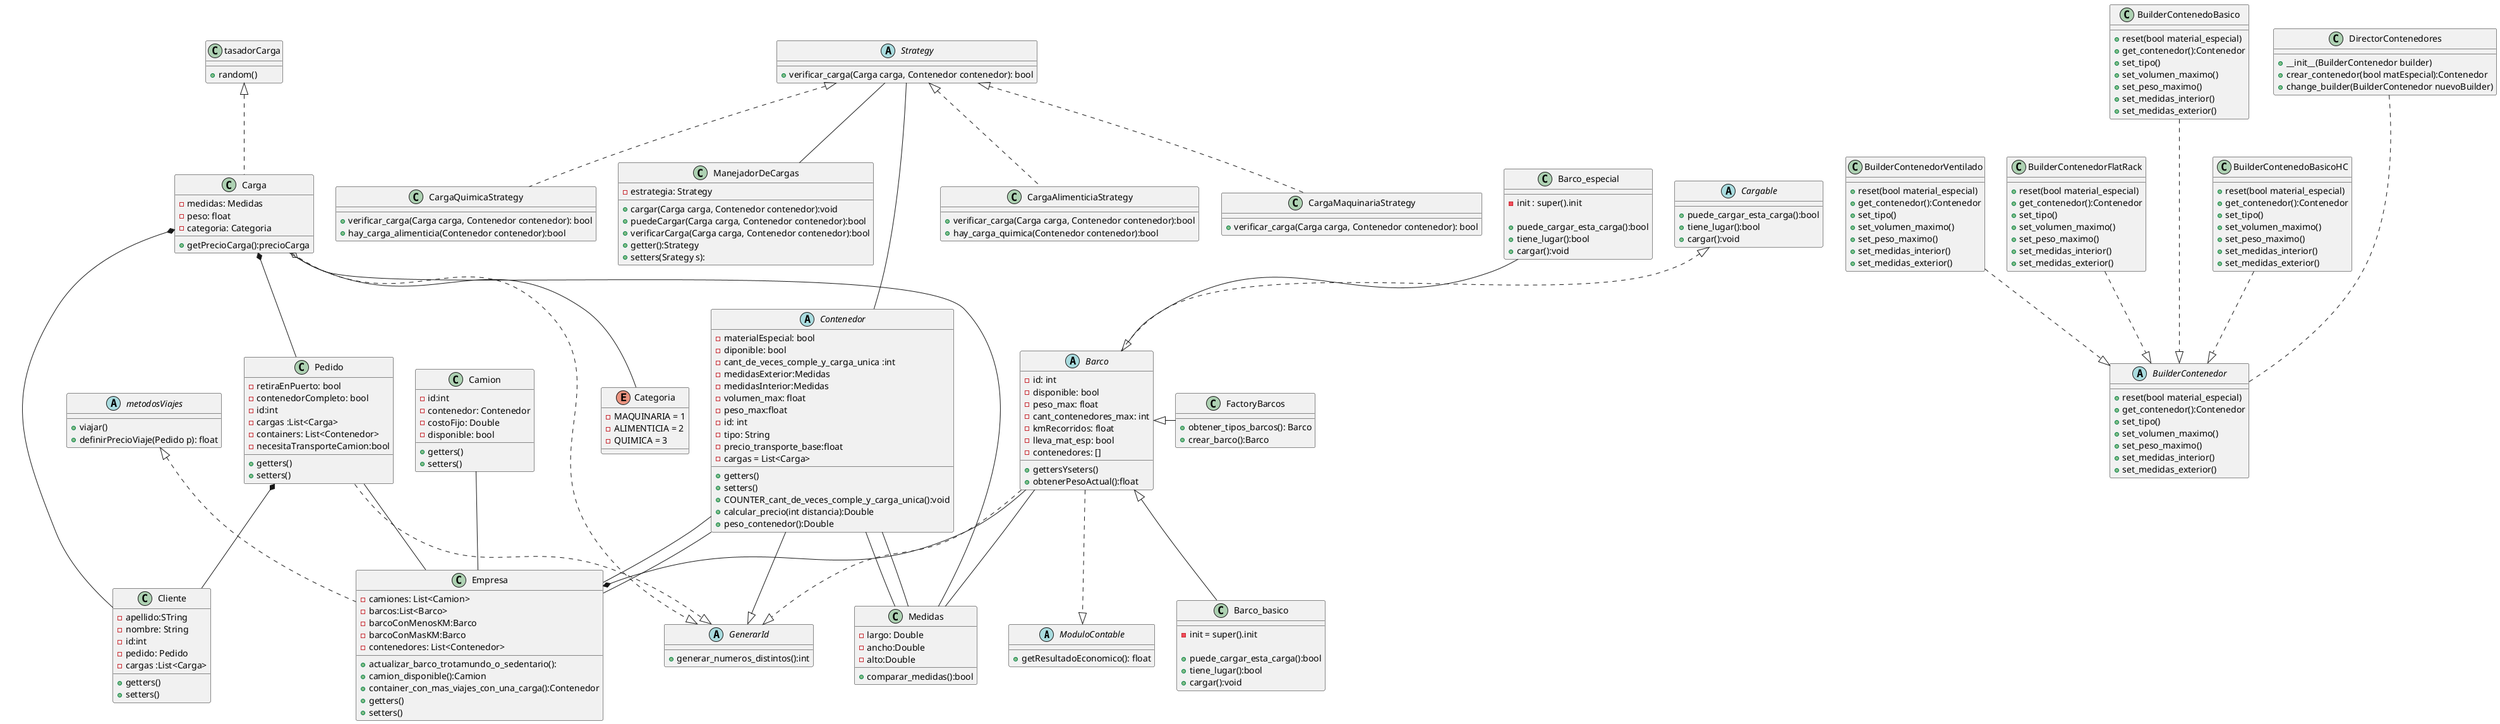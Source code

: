 @startuml



abstract class ModuloContable{
+getResultadoEconomico(): float
}

abstract class Barco {
    -id: int
    -disponible: bool
    -peso_max: float
    -cant_contenedores_max: int
    -kmRecorridos: float
    -lleva_mat_esp: bool
    -contenedores: []


    +gettersYseters()
    +obtenerPesoActual():float
}


class Barco_basico{
    -init = super().init

    +puede_cargar_esta_carga():bool
    +tiene_lugar():bool
    +cargar():void
}

class Barco_especial{
    -init : super().init

     +puede_cargar_esta_carga():bool
     +tiene_lugar():bool
     +cargar():void
}
abstract class Cargable{
    +puede_cargar_esta_carga():bool
    +tiene_lugar():bool
    +cargar():void
}

class FactoryBarcos{
    +obtener_tipos_barcos(): Barco
    +crear_barco():Barco
}

abstract class Contenedor{
    -materialEspecial: bool
    -diponible: bool
    -cant_de_veces_comple_y_carga_unica :int
    -medidasExterior:Medidas
    -medidasInterior:Medidas
    -volumen_max: float
    -peso_max:float
    -id: int
    -tipo: String
    -precio_transporte_base:float
    -cargas = List<Carga>


    +getters()
    +setters()
    +COUNTER_cant_de_veces_comple_y_carga_unica():void
    +calcular_precio(int distancia):Double
    +peso_contenedor():Double
}

abstract class BuilderContenedor{

    +reset(bool material_especial)
    +get_contenedor():Contenedor
    +set_tipo()
    +set_volumen_maximo()
    +set_peso_maximo()
    +set_medidas_interior()
    +set_medidas_exterior()
}

class BuilderContenedorVentilado{
    +reset(bool material_especial)
    +get_contenedor():Contenedor
    +set_tipo()
    +set_volumen_maximo()
    +set_peso_maximo()
    +set_medidas_interior()
    +set_medidas_exterior()
}

class BuilderContenedorFlatRack{
    +reset(bool material_especial)
    +get_contenedor():Contenedor
    +set_tipo()
    +set_volumen_maximo()
    +set_peso_maximo()
    +set_medidas_interior()
    +set_medidas_exterior()
}

class BuilderContenedoBasico{

    +reset(bool material_especial)
    +get_contenedor():Contenedor
    +set_tipo()
    +set_volumen_maximo()
    +set_peso_maximo()
    +set_medidas_interior()
    +set_medidas_exterior()
}


class BuilderContenedoBasicoHC{

    +reset(bool material_especial)
    +get_contenedor():Contenedor
    +set_tipo()
    +set_volumen_maximo()
    +set_peso_maximo()
    +set_medidas_interior()
    +set_medidas_exterior()
}

class DirectorContenedores{
    +__init__(BuilderContenedor builder)
    +crear_contenedor(bool matEspecial):Contenedor
    +change_builder(BuilderContenedor nuevoBuilder)
}

abstract class Strategy{
    +verificar_carga(Carga carga, Contenedor contenedor): bool
}

class CargaAlimenticiaStrategy{
    +verificar_carga(Carga carga, Contenedor contenedor):bool
    +hay_carga_quimica(Contenedor contenedor):bool
}

class CargaMaquinariaStrategy{
    +verificar_carga(Carga carga, Contenedor contenedor): bool
}

class CargaQuimicaStrategy{
    +verificar_carga(Carga carga, Contenedor contenedor): bool
    +hay_carga_alimenticia(Contenedor contenedor):bool
}

class ManejadorDeCargas{
    -estrategia: Strategy

    +cargar(Carga carga, Contenedor contenedor):void
    +puedeCargar(Carga carga, Contenedor contenedor):bool
    +verificarCarga(Carga carga, Contenedor contenedor):bool
    +getter():Strategy
    +setters(Srategy s):
}


class Camion{
    -id:int
    -contenedor: Contenedor
    -costoFijo: Double
    -disponible: bool

    +getters()
    +setters()
}


enum Categoria{
    -MAQUINARIA = 1
    -ALIMENTICIA = 2
    -QUIMICA = 3

}


class Carga{

    -medidas: Medidas
    -peso: float
    -categoria: Categoria

    +getPrecioCarga():precioCarga
}


class Pedido{
    -retiraEnPuerto: bool
    -contenedorCompleto: bool
    -id:int
    -cargas :List<Carga>
    -containers: List<Contenedor>
    -necesitaTransporteCamion:bool

    +getters()
    +setters()
}

class Cliente{
    -apellido:STring
    -nombre: String
    -id:int
    -pedido: Pedido
    -cargas :List<Carga>

    +getters()
    +setters()
}

class Empresa implements metodosViajes{
    -camiones: List<Camion>
    -barcos:List<Barco>
    -barcoConMenosKM:Barco
    -barcoConMasKM:Barco
    -contenedores: List<Contenedor>

    +actualizar_barco_trotamundo_o_sedentario():
    +camion_disponible():Camion
    +container_con_mas_viajes_con_una_carga():Contenedor
    +getters()
    +setters()
}

abstract class GenerarId{
    +generar_numeros_distintos():int
}

class Medidas{
    -largo: Double
    -ancho:Double
    -alto:Double

    +comparar_medidas():bool
}

abstract class metodosViajes{
    +viajar()
    +definirPrecioViaje(Pedido p): float
}

class tasadorCarga{
    +random()
}




BuilderContenedorVentilado ..|> BuilderContenedor
BuilderContenedoBasico ...|> BuilderContenedor
BuilderContenedoBasicoHC ..|> BuilderContenedor
BuilderContenedorFlatRack ..|> BuilderContenedor

DirectorContenedores ... BuilderContenedor

Contenedor--Empresa
Contenedor--Medidas
Contenedor --|> GenerarId

Strategy <|.. CargaAlimenticiaStrategy
Strategy <|.. CargaMaquinariaStrategy
Strategy <|.. CargaQuimicaStrategy
Strategy -- ManejadorDeCargas
Strategy --- Contenedor

Barco_basico-up-|>Barco
Barco_especial--|>Barco
Barco ..|> ModuloContable
Barco--Medidas
Barco..|>GenerarId
Barco <|--right- FactoryBarcos
Barco--*Empresa


Cargable<|..Barco

tasadorCarga<|..Carga


Camion--Empresa

Contenedor--Empresa
Contenedor--Medidas

Pedido--Empresa
Pedido..|>GenerarId
Pedido*--Cliente

Carga*--Cliente
Carga*--Pedido
Carga..|>GenerarId
Carga--Medidas
Carga o-- Categoria

@enduml